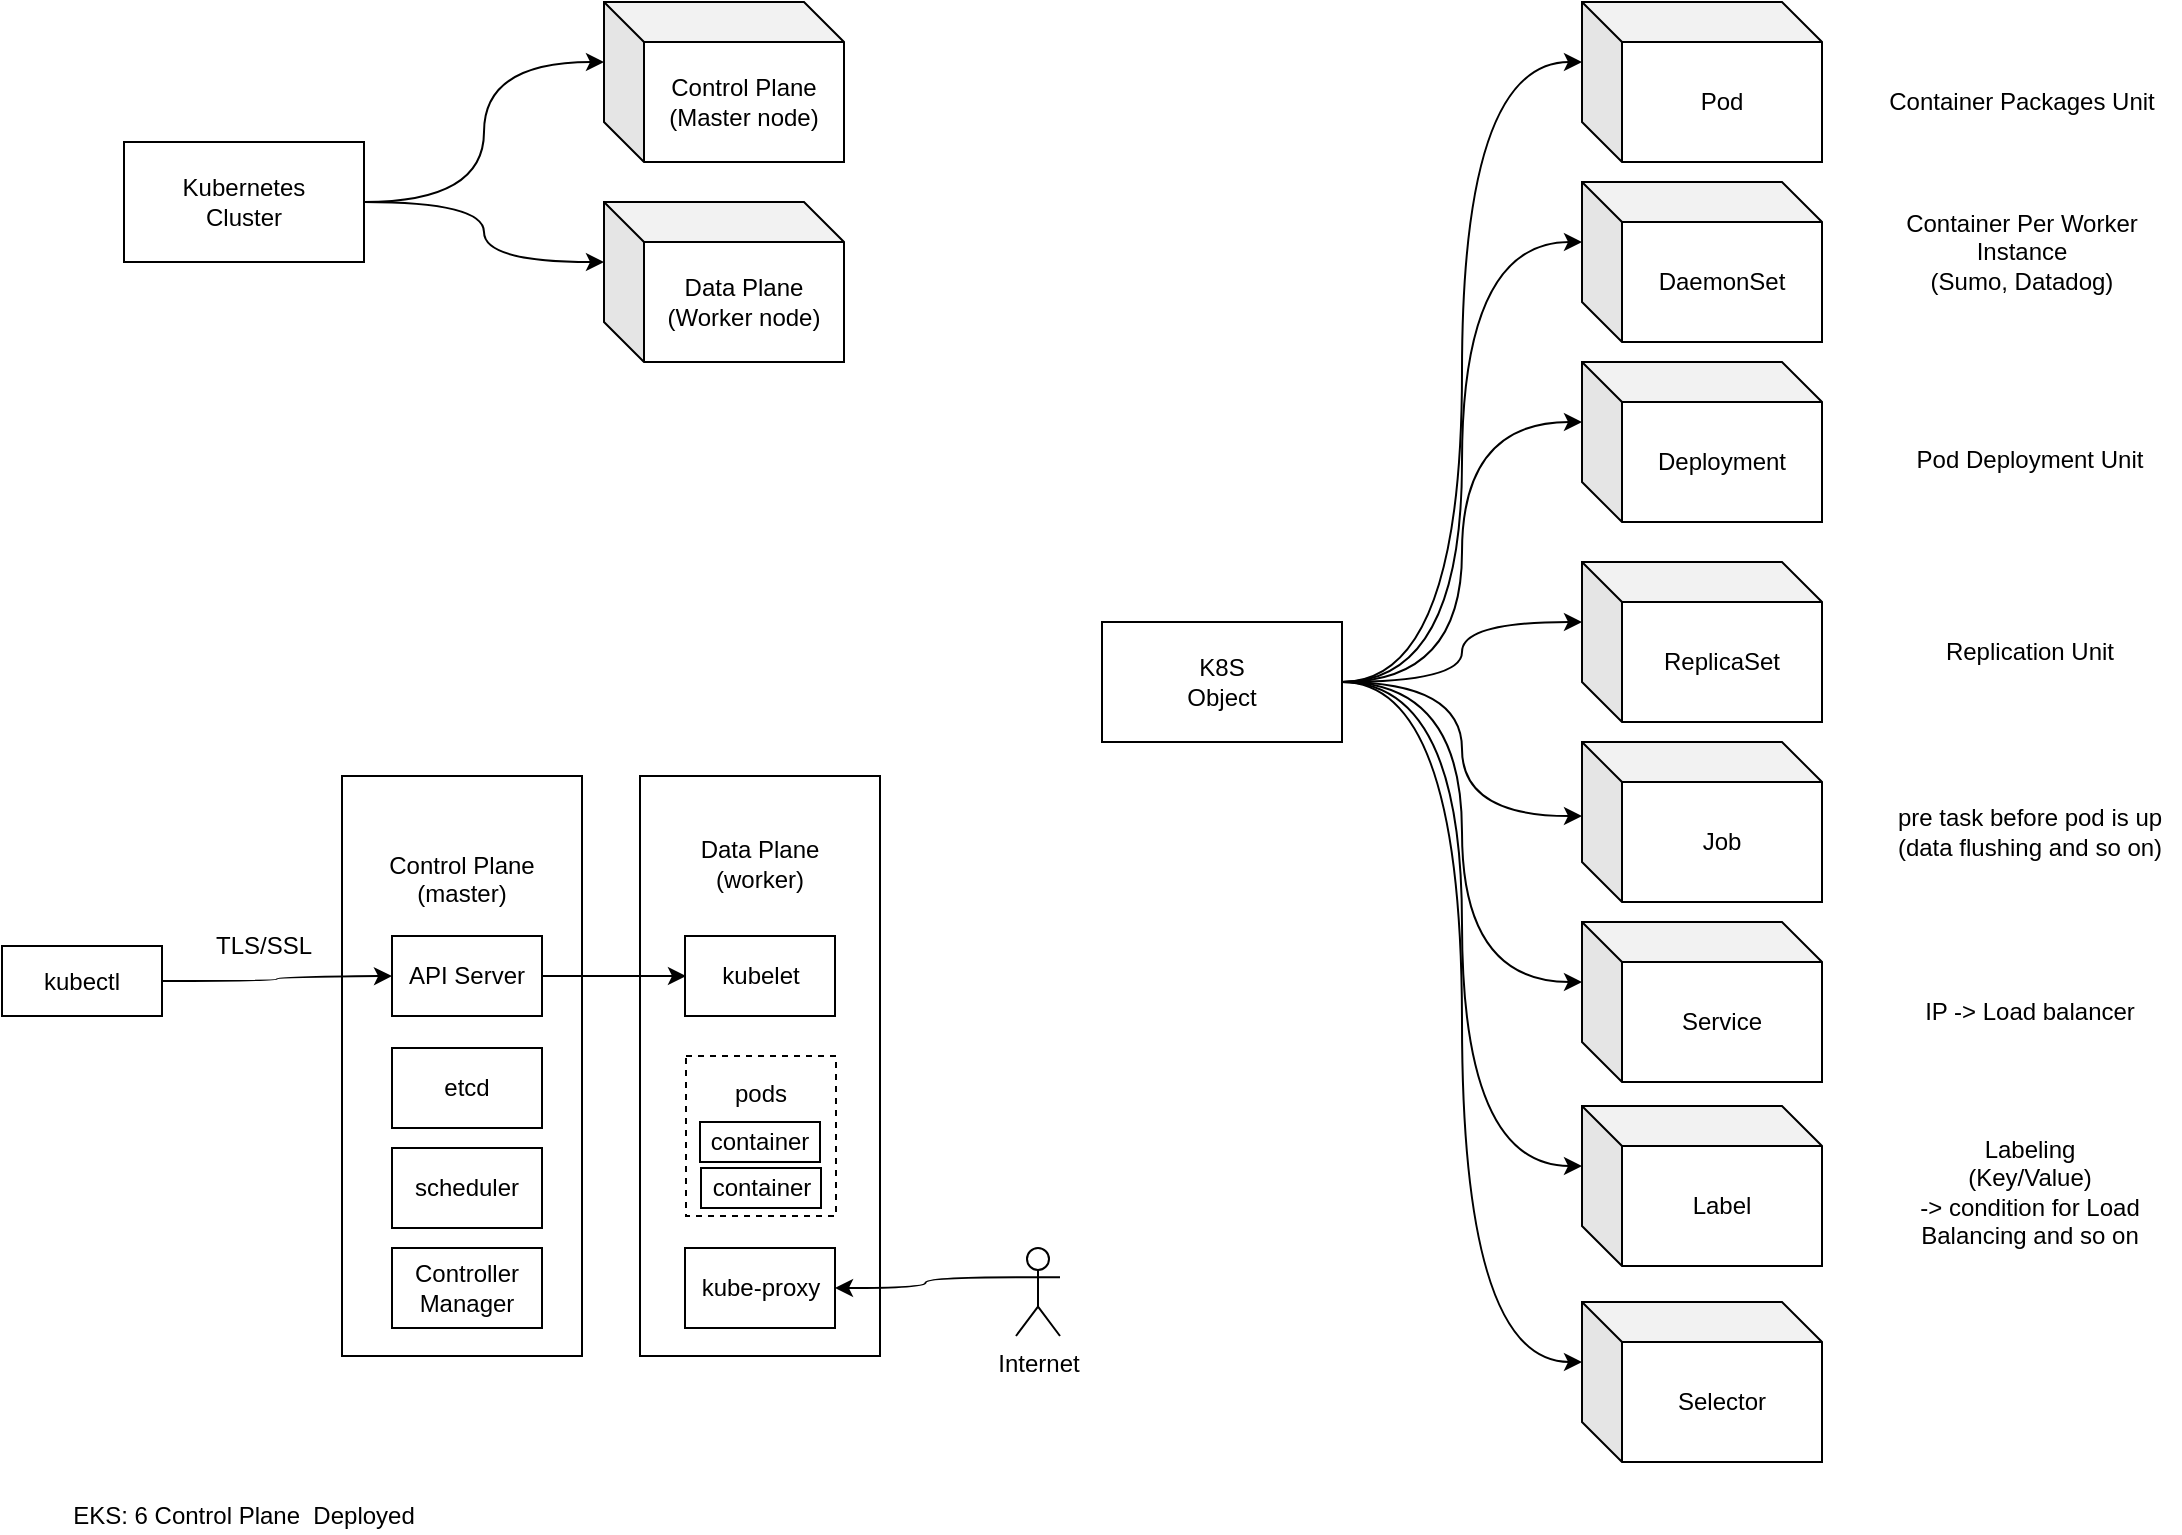 <mxfile version="11.0.7" type="device"><diagram id="HFLXNcqsMwpk-uqe1Wn0" name="Page-1"><mxGraphModel dx="1106" dy="862" grid="1" gridSize="10" guides="1" tooltips="1" connect="1" arrows="1" fold="1" page="1" pageScale="1" pageWidth="1169" pageHeight="827" math="0" shadow="0"><root><mxCell id="0"/><mxCell id="1" parent="0"/><mxCell id="jyq8mdC1UPbTCz_hw3Xy-4" style="edgeStyle=orthogonalEdgeStyle;rounded=0;orthogonalLoop=1;jettySize=auto;html=1;exitX=1;exitY=0.5;exitDx=0;exitDy=0;entryX=0;entryY=0;entryDx=0;entryDy=30;entryPerimeter=0;curved=1;" edge="1" parent="1" source="jyq8mdC1UPbTCz_hw3Xy-1" target="jyq8mdC1UPbTCz_hw3Xy-2"><mxGeometry relative="1" as="geometry"/></mxCell><mxCell id="jyq8mdC1UPbTCz_hw3Xy-5" style="edgeStyle=orthogonalEdgeStyle;curved=1;rounded=0;orthogonalLoop=1;jettySize=auto;html=1;exitX=1;exitY=0.5;exitDx=0;exitDy=0;entryX=0;entryY=0;entryDx=0;entryDy=30;entryPerimeter=0;" edge="1" parent="1" source="jyq8mdC1UPbTCz_hw3Xy-1" target="jyq8mdC1UPbTCz_hw3Xy-3"><mxGeometry relative="1" as="geometry"/></mxCell><mxCell id="jyq8mdC1UPbTCz_hw3Xy-1" value="Kubernetes&lt;br&gt;Cluster" style="rounded=0;whiteSpace=wrap;html=1;" vertex="1" parent="1"><mxGeometry x="80" y="130" width="120" height="60" as="geometry"/></mxCell><mxCell id="jyq8mdC1UPbTCz_hw3Xy-2" value="Control Plane&lt;br&gt;(Master node)" style="shape=cube;whiteSpace=wrap;html=1;boundedLbl=1;backgroundOutline=1;darkOpacity=0.05;darkOpacity2=0.1;" vertex="1" parent="1"><mxGeometry x="320" y="60" width="120" height="80" as="geometry"/></mxCell><mxCell id="jyq8mdC1UPbTCz_hw3Xy-3" value="Data Plane&lt;br&gt;(Worker node)" style="shape=cube;whiteSpace=wrap;html=1;boundedLbl=1;backgroundOutline=1;darkOpacity=0.05;darkOpacity2=0.1;" vertex="1" parent="1"><mxGeometry x="320" y="160" width="120" height="80" as="geometry"/></mxCell><mxCell id="jyq8mdC1UPbTCz_hw3Xy-8" value="Pod" style="shape=cube;whiteSpace=wrap;html=1;boundedLbl=1;backgroundOutline=1;darkOpacity=0.05;darkOpacity2=0.1;" vertex="1" parent="1"><mxGeometry x="809" y="60" width="120" height="80" as="geometry"/></mxCell><mxCell id="jyq8mdC1UPbTCz_hw3Xy-9" value="DaemonSet" style="shape=cube;whiteSpace=wrap;html=1;boundedLbl=1;backgroundOutline=1;darkOpacity=0.05;darkOpacity2=0.1;" vertex="1" parent="1"><mxGeometry x="809" y="150" width="120" height="80" as="geometry"/></mxCell><mxCell id="jyq8mdC1UPbTCz_hw3Xy-10" value="Deployment" style="shape=cube;whiteSpace=wrap;html=1;boundedLbl=1;backgroundOutline=1;darkOpacity=0.05;darkOpacity2=0.1;" vertex="1" parent="1"><mxGeometry x="809" y="240" width="120" height="80" as="geometry"/></mxCell><mxCell id="jyq8mdC1UPbTCz_hw3Xy-13" style="edgeStyle=orthogonalEdgeStyle;curved=1;rounded=0;orthogonalLoop=1;jettySize=auto;html=1;entryX=0;entryY=0;entryDx=0;entryDy=30;entryPerimeter=0;" edge="1" parent="1" source="jyq8mdC1UPbTCz_hw3Xy-11" target="jyq8mdC1UPbTCz_hw3Xy-8"><mxGeometry relative="1" as="geometry"/></mxCell><mxCell id="jyq8mdC1UPbTCz_hw3Xy-14" style="edgeStyle=orthogonalEdgeStyle;curved=1;rounded=0;orthogonalLoop=1;jettySize=auto;html=1;exitX=1;exitY=0.5;exitDx=0;exitDy=0;entryX=0;entryY=0;entryDx=0;entryDy=30;entryPerimeter=0;" edge="1" parent="1" source="jyq8mdC1UPbTCz_hw3Xy-11" target="jyq8mdC1UPbTCz_hw3Xy-9"><mxGeometry relative="1" as="geometry"/></mxCell><mxCell id="jyq8mdC1UPbTCz_hw3Xy-15" style="edgeStyle=orthogonalEdgeStyle;curved=1;rounded=0;orthogonalLoop=1;jettySize=auto;html=1;exitX=1;exitY=0.5;exitDx=0;exitDy=0;entryX=0;entryY=0;entryDx=0;entryDy=30;entryPerimeter=0;" edge="1" parent="1" source="jyq8mdC1UPbTCz_hw3Xy-11" target="jyq8mdC1UPbTCz_hw3Xy-10"><mxGeometry relative="1" as="geometry"/></mxCell><mxCell id="jyq8mdC1UPbTCz_hw3Xy-24" style="edgeStyle=orthogonalEdgeStyle;curved=1;rounded=0;orthogonalLoop=1;jettySize=auto;html=1;exitX=1;exitY=0.5;exitDx=0;exitDy=0;entryX=0;entryY=0;entryDx=0;entryDy=30;entryPerimeter=0;" edge="1" parent="1" source="jyq8mdC1UPbTCz_hw3Xy-11" target="jyq8mdC1UPbTCz_hw3Xy-18"><mxGeometry relative="1" as="geometry"/></mxCell><mxCell id="jyq8mdC1UPbTCz_hw3Xy-25" style="edgeStyle=orthogonalEdgeStyle;curved=1;rounded=0;orthogonalLoop=1;jettySize=auto;html=1;exitX=1;exitY=0.5;exitDx=0;exitDy=0;entryX=0;entryY=0.463;entryDx=0;entryDy=0;entryPerimeter=0;" edge="1" parent="1" source="jyq8mdC1UPbTCz_hw3Xy-11" target="jyq8mdC1UPbTCz_hw3Xy-19"><mxGeometry relative="1" as="geometry"/></mxCell><mxCell id="jyq8mdC1UPbTCz_hw3Xy-26" style="edgeStyle=orthogonalEdgeStyle;curved=1;rounded=0;orthogonalLoop=1;jettySize=auto;html=1;exitX=1;exitY=0.5;exitDx=0;exitDy=0;entryX=0;entryY=0;entryDx=0;entryDy=30;entryPerimeter=0;" edge="1" parent="1" source="jyq8mdC1UPbTCz_hw3Xy-11" target="jyq8mdC1UPbTCz_hw3Xy-20"><mxGeometry relative="1" as="geometry"/></mxCell><mxCell id="jyq8mdC1UPbTCz_hw3Xy-27" style="edgeStyle=orthogonalEdgeStyle;curved=1;rounded=0;orthogonalLoop=1;jettySize=auto;html=1;exitX=1;exitY=0.5;exitDx=0;exitDy=0;entryX=0;entryY=0;entryDx=0;entryDy=30;entryPerimeter=0;" edge="1" parent="1" source="jyq8mdC1UPbTCz_hw3Xy-11" target="jyq8mdC1UPbTCz_hw3Xy-21"><mxGeometry relative="1" as="geometry"/></mxCell><mxCell id="jyq8mdC1UPbTCz_hw3Xy-30" style="edgeStyle=orthogonalEdgeStyle;curved=1;rounded=0;orthogonalLoop=1;jettySize=auto;html=1;exitX=1;exitY=0.5;exitDx=0;exitDy=0;entryX=0;entryY=0;entryDx=0;entryDy=30;entryPerimeter=0;" edge="1" parent="1" source="jyq8mdC1UPbTCz_hw3Xy-11" target="jyq8mdC1UPbTCz_hw3Xy-29"><mxGeometry relative="1" as="geometry"/></mxCell><mxCell id="jyq8mdC1UPbTCz_hw3Xy-11" value="K8S&lt;br&gt;Object" style="rounded=0;whiteSpace=wrap;html=1;" vertex="1" parent="1"><mxGeometry x="569" y="370" width="120" height="60" as="geometry"/></mxCell><mxCell id="jyq8mdC1UPbTCz_hw3Xy-12" value="Container Per Worker Instance&lt;br&gt;(Sumo, Datadog)" style="text;html=1;strokeColor=none;fillColor=none;align=center;verticalAlign=middle;whiteSpace=wrap;rounded=0;" vertex="1" parent="1"><mxGeometry x="954" y="160" width="150" height="50" as="geometry"/></mxCell><mxCell id="jyq8mdC1UPbTCz_hw3Xy-16" value="Container Packages Unit" style="text;html=1;strokeColor=none;fillColor=none;align=center;verticalAlign=middle;whiteSpace=wrap;rounded=0;" vertex="1" parent="1"><mxGeometry x="954" y="85" width="150" height="50" as="geometry"/></mxCell><mxCell id="jyq8mdC1UPbTCz_hw3Xy-17" value="Pod Deployment Unit" style="text;html=1;strokeColor=none;fillColor=none;align=center;verticalAlign=middle;whiteSpace=wrap;rounded=0;" vertex="1" parent="1"><mxGeometry x="958" y="264" width="150" height="50" as="geometry"/></mxCell><mxCell id="jyq8mdC1UPbTCz_hw3Xy-18" value="ReplicaSet" style="shape=cube;whiteSpace=wrap;html=1;boundedLbl=1;backgroundOutline=1;darkOpacity=0.05;darkOpacity2=0.1;" vertex="1" parent="1"><mxGeometry x="809" y="340" width="120" height="80" as="geometry"/></mxCell><mxCell id="jyq8mdC1UPbTCz_hw3Xy-19" value="Job" style="shape=cube;whiteSpace=wrap;html=1;boundedLbl=1;backgroundOutline=1;darkOpacity=0.05;darkOpacity2=0.1;" vertex="1" parent="1"><mxGeometry x="809" y="430" width="120" height="80" as="geometry"/></mxCell><mxCell id="jyq8mdC1UPbTCz_hw3Xy-20" value="Service" style="shape=cube;whiteSpace=wrap;html=1;boundedLbl=1;backgroundOutline=1;darkOpacity=0.05;darkOpacity2=0.1;" vertex="1" parent="1"><mxGeometry x="809" y="520" width="120" height="80" as="geometry"/></mxCell><mxCell id="jyq8mdC1UPbTCz_hw3Xy-21" value="Label" style="shape=cube;whiteSpace=wrap;html=1;boundedLbl=1;backgroundOutline=1;darkOpacity=0.05;darkOpacity2=0.1;" vertex="1" parent="1"><mxGeometry x="809" y="612" width="120" height="80" as="geometry"/></mxCell><mxCell id="jyq8mdC1UPbTCz_hw3Xy-22" value="Replication Unit" style="text;html=1;strokeColor=none;fillColor=none;align=center;verticalAlign=middle;whiteSpace=wrap;rounded=0;" vertex="1" parent="1"><mxGeometry x="958" y="360" width="150" height="50" as="geometry"/></mxCell><mxCell id="jyq8mdC1UPbTCz_hw3Xy-23" value="pre task before pod is up&lt;br&gt;(data flushing and so on)" style="text;html=1;strokeColor=none;fillColor=none;align=center;verticalAlign=middle;whiteSpace=wrap;rounded=0;" vertex="1" parent="1"><mxGeometry x="958" y="450" width="150" height="50" as="geometry"/></mxCell><mxCell id="jyq8mdC1UPbTCz_hw3Xy-28" value="IP -&amp;gt; Load balancer" style="text;html=1;strokeColor=none;fillColor=none;align=center;verticalAlign=middle;whiteSpace=wrap;rounded=0;" vertex="1" parent="1"><mxGeometry x="958" y="540" width="150" height="50" as="geometry"/></mxCell><mxCell id="jyq8mdC1UPbTCz_hw3Xy-29" value="Selector" style="shape=cube;whiteSpace=wrap;html=1;boundedLbl=1;backgroundOutline=1;darkOpacity=0.05;darkOpacity2=0.1;" vertex="1" parent="1"><mxGeometry x="809" y="710" width="120" height="80" as="geometry"/></mxCell><mxCell id="jyq8mdC1UPbTCz_hw3Xy-31" value="Labeling&lt;br&gt;(Key/Value)&lt;br&gt;-&amp;gt; condition for Load Balancing and so on" style="text;html=1;strokeColor=none;fillColor=none;align=center;verticalAlign=middle;whiteSpace=wrap;rounded=0;" vertex="1" parent="1"><mxGeometry x="958" y="630" width="150" height="50" as="geometry"/></mxCell><mxCell id="jyq8mdC1UPbTCz_hw3Xy-61" value="" style="group" vertex="1" connectable="0" parent="1"><mxGeometry x="19" y="447" width="529" height="290" as="geometry"/></mxCell><mxCell id="jyq8mdC1UPbTCz_hw3Xy-32" value="kubectl" style="rounded=0;whiteSpace=wrap;html=1;" vertex="1" parent="jyq8mdC1UPbTCz_hw3Xy-61"><mxGeometry y="85" width="80" height="35" as="geometry"/></mxCell><mxCell id="jyq8mdC1UPbTCz_hw3Xy-34" value="Control Plane&lt;br&gt;(master)&lt;br&gt;&lt;br&gt;&lt;br&gt;&lt;br&gt;&lt;br&gt;&lt;br&gt;&lt;br&gt;&lt;br&gt;&lt;br&gt;&lt;br&gt;&lt;br&gt;&lt;br&gt;&lt;br&gt;&lt;br&gt;" style="rounded=0;whiteSpace=wrap;html=1;" vertex="1" parent="jyq8mdC1UPbTCz_hw3Xy-61"><mxGeometry x="170" width="120" height="290" as="geometry"/></mxCell><mxCell id="jyq8mdC1UPbTCz_hw3Xy-35" value="API Server" style="rounded=0;whiteSpace=wrap;html=1;" vertex="1" parent="jyq8mdC1UPbTCz_hw3Xy-61"><mxGeometry x="195" y="80" width="75" height="40" as="geometry"/></mxCell><mxCell id="jyq8mdC1UPbTCz_hw3Xy-37" value="TLS/SSL" style="text;html=1;strokeColor=none;fillColor=none;align=center;verticalAlign=middle;whiteSpace=wrap;rounded=0;" vertex="1" parent="jyq8mdC1UPbTCz_hw3Xy-61"><mxGeometry x="111" y="75" width="40" height="20" as="geometry"/></mxCell><mxCell id="jyq8mdC1UPbTCz_hw3Xy-39" value="Data Plane&lt;br&gt;(worker)&lt;br&gt;&lt;br&gt;&lt;br&gt;&lt;br&gt;&lt;br&gt;&lt;br&gt;&lt;br&gt;&lt;br&gt;&lt;br&gt;&lt;br&gt;&lt;br&gt;&lt;br&gt;&lt;br&gt;&lt;br&gt;&lt;br&gt;" style="rounded=0;whiteSpace=wrap;html=1;" vertex="1" parent="jyq8mdC1UPbTCz_hw3Xy-61"><mxGeometry x="319" width="120" height="290" as="geometry"/></mxCell><mxCell id="jyq8mdC1UPbTCz_hw3Xy-40" value="kubelet" style="rounded=0;whiteSpace=wrap;html=1;" vertex="1" parent="jyq8mdC1UPbTCz_hw3Xy-61"><mxGeometry x="341.5" y="80" width="75" height="40" as="geometry"/></mxCell><mxCell id="jyq8mdC1UPbTCz_hw3Xy-42" style="edgeStyle=orthogonalEdgeStyle;curved=1;rounded=0;orthogonalLoop=1;jettySize=auto;html=1;exitX=1;exitY=0.5;exitDx=0;exitDy=0;entryX=0;entryY=0.5;entryDx=0;entryDy=0;" edge="1" parent="jyq8mdC1UPbTCz_hw3Xy-61"><mxGeometry relative="1" as="geometry"><mxPoint x="270" y="100" as="sourcePoint"/><mxPoint x="342" y="100" as="targetPoint"/></mxGeometry></mxCell><mxCell id="jyq8mdC1UPbTCz_hw3Xy-45" style="edgeStyle=orthogonalEdgeStyle;curved=1;rounded=0;orthogonalLoop=1;jettySize=auto;html=1;exitX=1;exitY=0.5;exitDx=0;exitDy=0;entryX=0;entryY=0.5;entryDx=0;entryDy=0;" edge="1" parent="jyq8mdC1UPbTCz_hw3Xy-61" source="jyq8mdC1UPbTCz_hw3Xy-32"><mxGeometry relative="1" as="geometry"><mxPoint x="50" y="130" as="sourcePoint"/><mxPoint x="195" y="100" as="targetPoint"/></mxGeometry></mxCell><mxCell id="jyq8mdC1UPbTCz_hw3Xy-46" value="etcd" style="rounded=0;whiteSpace=wrap;html=1;" vertex="1" parent="jyq8mdC1UPbTCz_hw3Xy-61"><mxGeometry x="195" y="136" width="75" height="40" as="geometry"/></mxCell><mxCell id="jyq8mdC1UPbTCz_hw3Xy-47" value="scheduler" style="rounded=0;whiteSpace=wrap;html=1;" vertex="1" parent="jyq8mdC1UPbTCz_hw3Xy-61"><mxGeometry x="195" y="186" width="75" height="40" as="geometry"/></mxCell><mxCell id="jyq8mdC1UPbTCz_hw3Xy-48" value="Controller&lt;br&gt;Manager" style="rounded=0;whiteSpace=wrap;html=1;" vertex="1" parent="jyq8mdC1UPbTCz_hw3Xy-61"><mxGeometry x="195" y="236" width="75" height="40" as="geometry"/></mxCell><mxCell id="jyq8mdC1UPbTCz_hw3Xy-49" value="kube-proxy" style="rounded=0;whiteSpace=wrap;html=1;" vertex="1" parent="jyq8mdC1UPbTCz_hw3Xy-61"><mxGeometry x="341.5" y="236" width="75" height="40" as="geometry"/></mxCell><mxCell id="jyq8mdC1UPbTCz_hw3Xy-51" style="edgeStyle=orthogonalEdgeStyle;curved=1;rounded=0;orthogonalLoop=1;jettySize=auto;html=1;exitX=0;exitY=0.333;exitDx=0;exitDy=0;exitPerimeter=0;entryX=1;entryY=0.5;entryDx=0;entryDy=0;" edge="1" parent="jyq8mdC1UPbTCz_hw3Xy-61" source="jyq8mdC1UPbTCz_hw3Xy-50" target="jyq8mdC1UPbTCz_hw3Xy-49"><mxGeometry relative="1" as="geometry"/></mxCell><mxCell id="jyq8mdC1UPbTCz_hw3Xy-50" value="Internet" style="shape=umlActor;verticalLabelPosition=bottom;labelBackgroundColor=#ffffff;verticalAlign=top;html=1;outlineConnect=0;" vertex="1" parent="jyq8mdC1UPbTCz_hw3Xy-61"><mxGeometry x="507" y="236" width="22" height="44" as="geometry"/></mxCell><mxCell id="jyq8mdC1UPbTCz_hw3Xy-56" value="pods&lt;br&gt;&lt;br&gt;&lt;br&gt;&lt;br&gt;" style="rounded=0;whiteSpace=wrap;html=1;dashed=1;" vertex="1" parent="jyq8mdC1UPbTCz_hw3Xy-61"><mxGeometry x="342" y="140" width="75" height="80" as="geometry"/></mxCell><mxCell id="jyq8mdC1UPbTCz_hw3Xy-58" value="container" style="rounded=0;whiteSpace=wrap;html=1;" vertex="1" parent="jyq8mdC1UPbTCz_hw3Xy-61"><mxGeometry x="349" y="173" width="60" height="20" as="geometry"/></mxCell><mxCell id="jyq8mdC1UPbTCz_hw3Xy-59" value="container" style="rounded=0;whiteSpace=wrap;html=1;" vertex="1" parent="jyq8mdC1UPbTCz_hw3Xy-61"><mxGeometry x="349.5" y="196" width="60" height="20" as="geometry"/></mxCell><mxCell id="jyq8mdC1UPbTCz_hw3Xy-63" value="EKS: 6 Control Plane &amp;nbsp;Deployed" style="text;html=1;strokeColor=none;fillColor=none;align=center;verticalAlign=middle;whiteSpace=wrap;rounded=0;dashed=1;" vertex="1" parent="1"><mxGeometry x="35" y="808.5" width="210" height="17" as="geometry"/></mxCell></root></mxGraphModel></diagram></mxfile>